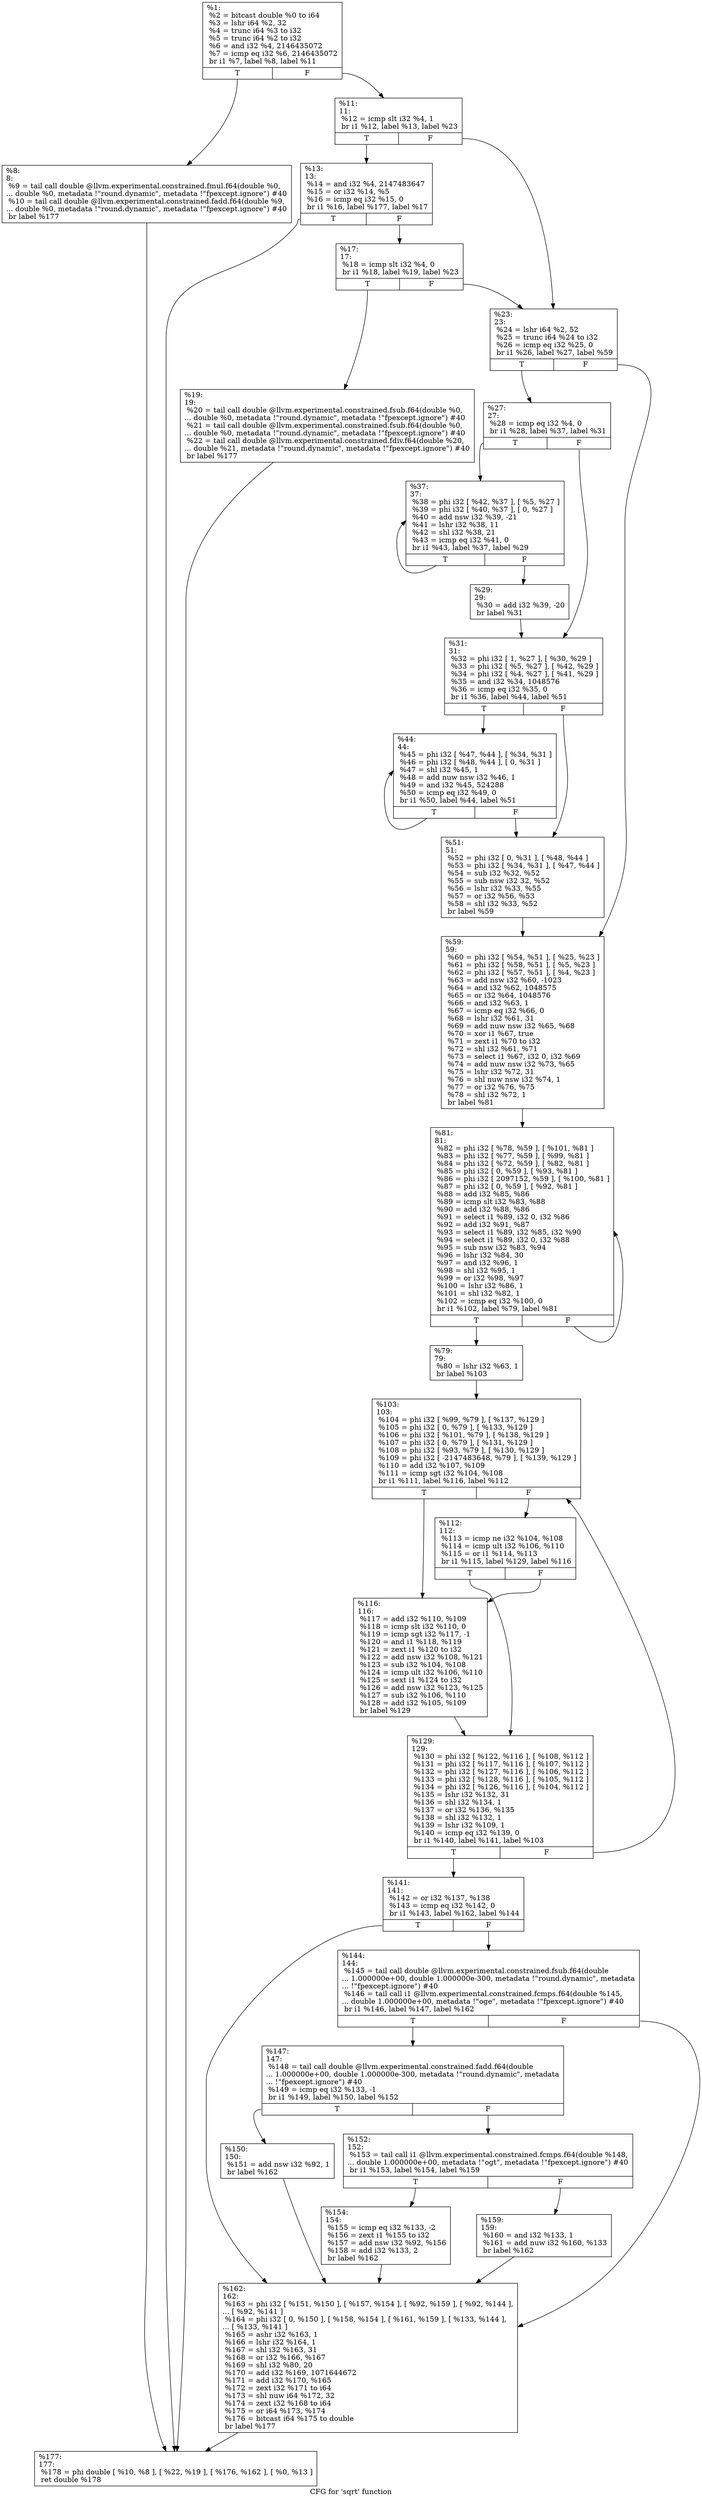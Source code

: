 digraph "CFG for 'sqrt' function" {
	label="CFG for 'sqrt' function";

	Node0x16d3860 [shape=record,label="{%1:\l  %2 = bitcast double %0 to i64\l  %3 = lshr i64 %2, 32\l  %4 = trunc i64 %3 to i32\l  %5 = trunc i64 %2 to i32\l  %6 = and i32 %4, 2146435072\l  %7 = icmp eq i32 %6, 2146435072\l  br i1 %7, label %8, label %11\l|{<s0>T|<s1>F}}"];
	Node0x16d3860:s0 -> Node0x16d38b0;
	Node0x16d3860:s1 -> Node0x16d3900;
	Node0x16d38b0 [shape=record,label="{%8:\l8:                                                \l  %9 = tail call double @llvm.experimental.constrained.fmul.f64(double %0,\l... double %0, metadata !\"round.dynamic\", metadata !\"fpexcept.ignore\") #40\l  %10 = tail call double @llvm.experimental.constrained.fadd.f64(double %9,\l... double %0, metadata !\"round.dynamic\", metadata !\"fpexcept.ignore\") #40\l  br label %177\l}"];
	Node0x16d38b0 -> Node0x16d4120;
	Node0x16d3900 [shape=record,label="{%11:\l11:                                               \l  %12 = icmp slt i32 %4, 1\l  br i1 %12, label %13, label %23\l|{<s0>T|<s1>F}}"];
	Node0x16d3900:s0 -> Node0x16d3950;
	Node0x16d3900:s1 -> Node0x16d3a40;
	Node0x16d3950 [shape=record,label="{%13:\l13:                                               \l  %14 = and i32 %4, 2147483647\l  %15 = or i32 %14, %5\l  %16 = icmp eq i32 %15, 0\l  br i1 %16, label %177, label %17\l|{<s0>T|<s1>F}}"];
	Node0x16d3950:s0 -> Node0x16d4120;
	Node0x16d3950:s1 -> Node0x16d39a0;
	Node0x16d39a0 [shape=record,label="{%17:\l17:                                               \l  %18 = icmp slt i32 %4, 0\l  br i1 %18, label %19, label %23\l|{<s0>T|<s1>F}}"];
	Node0x16d39a0:s0 -> Node0x16d39f0;
	Node0x16d39a0:s1 -> Node0x16d3a40;
	Node0x16d39f0 [shape=record,label="{%19:\l19:                                               \l  %20 = tail call double @llvm.experimental.constrained.fsub.f64(double %0,\l... double %0, metadata !\"round.dynamic\", metadata !\"fpexcept.ignore\") #40\l  %21 = tail call double @llvm.experimental.constrained.fsub.f64(double %0,\l... double %0, metadata !\"round.dynamic\", metadata !\"fpexcept.ignore\") #40\l  %22 = tail call double @llvm.experimental.constrained.fdiv.f64(double %20,\l... double %21, metadata !\"round.dynamic\", metadata !\"fpexcept.ignore\") #40\l  br label %177\l}"];
	Node0x16d39f0 -> Node0x16d4120;
	Node0x16d3a40 [shape=record,label="{%23:\l23:                                               \l  %24 = lshr i64 %2, 52\l  %25 = trunc i64 %24 to i32\l  %26 = icmp eq i32 %25, 0\l  br i1 %26, label %27, label %59\l|{<s0>T|<s1>F}}"];
	Node0x16d3a40:s0 -> Node0x16d3a90;
	Node0x16d3a40:s1 -> Node0x16d3c70;
	Node0x16d3a90 [shape=record,label="{%27:\l27:                                               \l  %28 = icmp eq i32 %4, 0\l  br i1 %28, label %37, label %31\l|{<s0>T|<s1>F}}"];
	Node0x16d3a90:s0 -> Node0x16d3b80;
	Node0x16d3a90:s1 -> Node0x16d3b30;
	Node0x16d3ae0 [shape=record,label="{%29:\l29:                                               \l  %30 = add i32 %39, -20\l  br label %31\l}"];
	Node0x16d3ae0 -> Node0x16d3b30;
	Node0x16d3b30 [shape=record,label="{%31:\l31:                                               \l  %32 = phi i32 [ 1, %27 ], [ %30, %29 ]\l  %33 = phi i32 [ %5, %27 ], [ %42, %29 ]\l  %34 = phi i32 [ %4, %27 ], [ %41, %29 ]\l  %35 = and i32 %34, 1048576\l  %36 = icmp eq i32 %35, 0\l  br i1 %36, label %44, label %51\l|{<s0>T|<s1>F}}"];
	Node0x16d3b30:s0 -> Node0x16d3bd0;
	Node0x16d3b30:s1 -> Node0x16d3c20;
	Node0x16d3b80 [shape=record,label="{%37:\l37:                                               \l  %38 = phi i32 [ %42, %37 ], [ %5, %27 ]\l  %39 = phi i32 [ %40, %37 ], [ 0, %27 ]\l  %40 = add nsw i32 %39, -21\l  %41 = lshr i32 %38, 11\l  %42 = shl i32 %38, 21\l  %43 = icmp eq i32 %41, 0\l  br i1 %43, label %37, label %29\l|{<s0>T|<s1>F}}"];
	Node0x16d3b80:s0 -> Node0x16d3b80;
	Node0x16d3b80:s1 -> Node0x16d3ae0;
	Node0x16d3bd0 [shape=record,label="{%44:\l44:                                               \l  %45 = phi i32 [ %47, %44 ], [ %34, %31 ]\l  %46 = phi i32 [ %48, %44 ], [ 0, %31 ]\l  %47 = shl i32 %45, 1\l  %48 = add nuw nsw i32 %46, 1\l  %49 = and i32 %45, 524288\l  %50 = icmp eq i32 %49, 0\l  br i1 %50, label %44, label %51\l|{<s0>T|<s1>F}}"];
	Node0x16d3bd0:s0 -> Node0x16d3bd0;
	Node0x16d3bd0:s1 -> Node0x16d3c20;
	Node0x16d3c20 [shape=record,label="{%51:\l51:                                               \l  %52 = phi i32 [ 0, %31 ], [ %48, %44 ]\l  %53 = phi i32 [ %34, %31 ], [ %47, %44 ]\l  %54 = sub i32 %32, %52\l  %55 = sub nsw i32 32, %52\l  %56 = lshr i32 %33, %55\l  %57 = or i32 %56, %53\l  %58 = shl i32 %33, %52\l  br label %59\l}"];
	Node0x16d3c20 -> Node0x16d3c70;
	Node0x16d3c70 [shape=record,label="{%59:\l59:                                               \l  %60 = phi i32 [ %54, %51 ], [ %25, %23 ]\l  %61 = phi i32 [ %58, %51 ], [ %5, %23 ]\l  %62 = phi i32 [ %57, %51 ], [ %4, %23 ]\l  %63 = add nsw i32 %60, -1023\l  %64 = and i32 %62, 1048575\l  %65 = or i32 %64, 1048576\l  %66 = and i32 %63, 1\l  %67 = icmp eq i32 %66, 0\l  %68 = lshr i32 %61, 31\l  %69 = add nuw nsw i32 %65, %68\l  %70 = xor i1 %67, true\l  %71 = zext i1 %70 to i32\l  %72 = shl i32 %61, %71\l  %73 = select i1 %67, i32 0, i32 %69\l  %74 = add nuw nsw i32 %73, %65\l  %75 = lshr i32 %72, 31\l  %76 = shl nuw nsw i32 %74, 1\l  %77 = or i32 %76, %75\l  %78 = shl i32 %72, 1\l  br label %81\l}"];
	Node0x16d3c70 -> Node0x16d3d10;
	Node0x16d3cc0 [shape=record,label="{%79:\l79:                                               \l  %80 = lshr i32 %63, 1\l  br label %103\l}"];
	Node0x16d3cc0 -> Node0x16d3d60;
	Node0x16d3d10 [shape=record,label="{%81:\l81:                                               \l  %82 = phi i32 [ %78, %59 ], [ %101, %81 ]\l  %83 = phi i32 [ %77, %59 ], [ %99, %81 ]\l  %84 = phi i32 [ %72, %59 ], [ %82, %81 ]\l  %85 = phi i32 [ 0, %59 ], [ %93, %81 ]\l  %86 = phi i32 [ 2097152, %59 ], [ %100, %81 ]\l  %87 = phi i32 [ 0, %59 ], [ %92, %81 ]\l  %88 = add i32 %85, %86\l  %89 = icmp slt i32 %83, %88\l  %90 = add i32 %88, %86\l  %91 = select i1 %89, i32 0, i32 %86\l  %92 = add i32 %91, %87\l  %93 = select i1 %89, i32 %85, i32 %90\l  %94 = select i1 %89, i32 0, i32 %88\l  %95 = sub nsw i32 %83, %94\l  %96 = lshr i32 %84, 30\l  %97 = and i32 %96, 1\l  %98 = shl i32 %95, 1\l  %99 = or i32 %98, %97\l  %100 = lshr i32 %86, 1\l  %101 = shl i32 %82, 1\l  %102 = icmp eq i32 %100, 0\l  br i1 %102, label %79, label %81\l|{<s0>T|<s1>F}}"];
	Node0x16d3d10:s0 -> Node0x16d3cc0;
	Node0x16d3d10:s1 -> Node0x16d3d10;
	Node0x16d3d60 [shape=record,label="{%103:\l103:                                              \l  %104 = phi i32 [ %99, %79 ], [ %137, %129 ]\l  %105 = phi i32 [ 0, %79 ], [ %133, %129 ]\l  %106 = phi i32 [ %101, %79 ], [ %138, %129 ]\l  %107 = phi i32 [ 0, %79 ], [ %131, %129 ]\l  %108 = phi i32 [ %93, %79 ], [ %130, %129 ]\l  %109 = phi i32 [ -2147483648, %79 ], [ %139, %129 ]\l  %110 = add i32 %107, %109\l  %111 = icmp sgt i32 %104, %108\l  br i1 %111, label %116, label %112\l|{<s0>T|<s1>F}}"];
	Node0x16d3d60:s0 -> Node0x16d3e00;
	Node0x16d3d60:s1 -> Node0x16d3db0;
	Node0x16d3db0 [shape=record,label="{%112:\l112:                                              \l  %113 = icmp ne i32 %104, %108\l  %114 = icmp ult i32 %106, %110\l  %115 = or i1 %114, %113\l  br i1 %115, label %129, label %116\l|{<s0>T|<s1>F}}"];
	Node0x16d3db0:s0 -> Node0x16d3e50;
	Node0x16d3db0:s1 -> Node0x16d3e00;
	Node0x16d3e00 [shape=record,label="{%116:\l116:                                              \l  %117 = add i32 %110, %109\l  %118 = icmp slt i32 %110, 0\l  %119 = icmp sgt i32 %117, -1\l  %120 = and i1 %118, %119\l  %121 = zext i1 %120 to i32\l  %122 = add nsw i32 %108, %121\l  %123 = sub i32 %104, %108\l  %124 = icmp ult i32 %106, %110\l  %125 = sext i1 %124 to i32\l  %126 = add nsw i32 %123, %125\l  %127 = sub i32 %106, %110\l  %128 = add i32 %105, %109\l  br label %129\l}"];
	Node0x16d3e00 -> Node0x16d3e50;
	Node0x16d3e50 [shape=record,label="{%129:\l129:                                              \l  %130 = phi i32 [ %122, %116 ], [ %108, %112 ]\l  %131 = phi i32 [ %117, %116 ], [ %107, %112 ]\l  %132 = phi i32 [ %127, %116 ], [ %106, %112 ]\l  %133 = phi i32 [ %128, %116 ], [ %105, %112 ]\l  %134 = phi i32 [ %126, %116 ], [ %104, %112 ]\l  %135 = lshr i32 %132, 31\l  %136 = shl i32 %134, 1\l  %137 = or i32 %136, %135\l  %138 = shl i32 %132, 1\l  %139 = lshr i32 %109, 1\l  %140 = icmp eq i32 %139, 0\l  br i1 %140, label %141, label %103\l|{<s0>T|<s1>F}}"];
	Node0x16d3e50:s0 -> Node0x16d3ea0;
	Node0x16d3e50:s1 -> Node0x16d3d60;
	Node0x16d3ea0 [shape=record,label="{%141:\l141:                                              \l  %142 = or i32 %137, %138\l  %143 = icmp eq i32 %142, 0\l  br i1 %143, label %162, label %144\l|{<s0>T|<s1>F}}"];
	Node0x16d3ea0:s0 -> Node0x16d40d0;
	Node0x16d3ea0:s1 -> Node0x16d3ef0;
	Node0x16d3ef0 [shape=record,label="{%144:\l144:                                              \l  %145 = tail call double @llvm.experimental.constrained.fsub.f64(double\l... 1.000000e+00, double 1.000000e-300, metadata !\"round.dynamic\", metadata\l... !\"fpexcept.ignore\") #40\l  %146 = tail call i1 @llvm.experimental.constrained.fcmps.f64(double %145,\l... double 1.000000e+00, metadata !\"oge\", metadata !\"fpexcept.ignore\") #40\l  br i1 %146, label %147, label %162\l|{<s0>T|<s1>F}}"];
	Node0x16d3ef0:s0 -> Node0x16d3f40;
	Node0x16d3ef0:s1 -> Node0x16d40d0;
	Node0x16d3f40 [shape=record,label="{%147:\l147:                                              \l  %148 = tail call double @llvm.experimental.constrained.fadd.f64(double\l... 1.000000e+00, double 1.000000e-300, metadata !\"round.dynamic\", metadata\l... !\"fpexcept.ignore\") #40\l  %149 = icmp eq i32 %133, -1\l  br i1 %149, label %150, label %152\l|{<s0>T|<s1>F}}"];
	Node0x16d3f40:s0 -> Node0x16d3f90;
	Node0x16d3f40:s1 -> Node0x16d3fe0;
	Node0x16d3f90 [shape=record,label="{%150:\l150:                                              \l  %151 = add nsw i32 %92, 1\l  br label %162\l}"];
	Node0x16d3f90 -> Node0x16d40d0;
	Node0x16d3fe0 [shape=record,label="{%152:\l152:                                              \l  %153 = tail call i1 @llvm.experimental.constrained.fcmps.f64(double %148,\l... double 1.000000e+00, metadata !\"ogt\", metadata !\"fpexcept.ignore\") #40\l  br i1 %153, label %154, label %159\l|{<s0>T|<s1>F}}"];
	Node0x16d3fe0:s0 -> Node0x16d4030;
	Node0x16d3fe0:s1 -> Node0x16d4080;
	Node0x16d4030 [shape=record,label="{%154:\l154:                                              \l  %155 = icmp eq i32 %133, -2\l  %156 = zext i1 %155 to i32\l  %157 = add nsw i32 %92, %156\l  %158 = add i32 %133, 2\l  br label %162\l}"];
	Node0x16d4030 -> Node0x16d40d0;
	Node0x16d4080 [shape=record,label="{%159:\l159:                                              \l  %160 = and i32 %133, 1\l  %161 = add nuw i32 %160, %133\l  br label %162\l}"];
	Node0x16d4080 -> Node0x16d40d0;
	Node0x16d40d0 [shape=record,label="{%162:\l162:                                              \l  %163 = phi i32 [ %151, %150 ], [ %157, %154 ], [ %92, %159 ], [ %92, %144 ],\l... [ %92, %141 ]\l  %164 = phi i32 [ 0, %150 ], [ %158, %154 ], [ %161, %159 ], [ %133, %144 ],\l... [ %133, %141 ]\l  %165 = ashr i32 %163, 1\l  %166 = lshr i32 %164, 1\l  %167 = shl i32 %163, 31\l  %168 = or i32 %166, %167\l  %169 = shl i32 %80, 20\l  %170 = add i32 %169, 1071644672\l  %171 = add i32 %170, %165\l  %172 = zext i32 %171 to i64\l  %173 = shl nuw i64 %172, 32\l  %174 = zext i32 %168 to i64\l  %175 = or i64 %173, %174\l  %176 = bitcast i64 %175 to double\l  br label %177\l}"];
	Node0x16d40d0 -> Node0x16d4120;
	Node0x16d4120 [shape=record,label="{%177:\l177:                                              \l  %178 = phi double [ %10, %8 ], [ %22, %19 ], [ %176, %162 ], [ %0, %13 ]\l  ret double %178\l}"];
}
